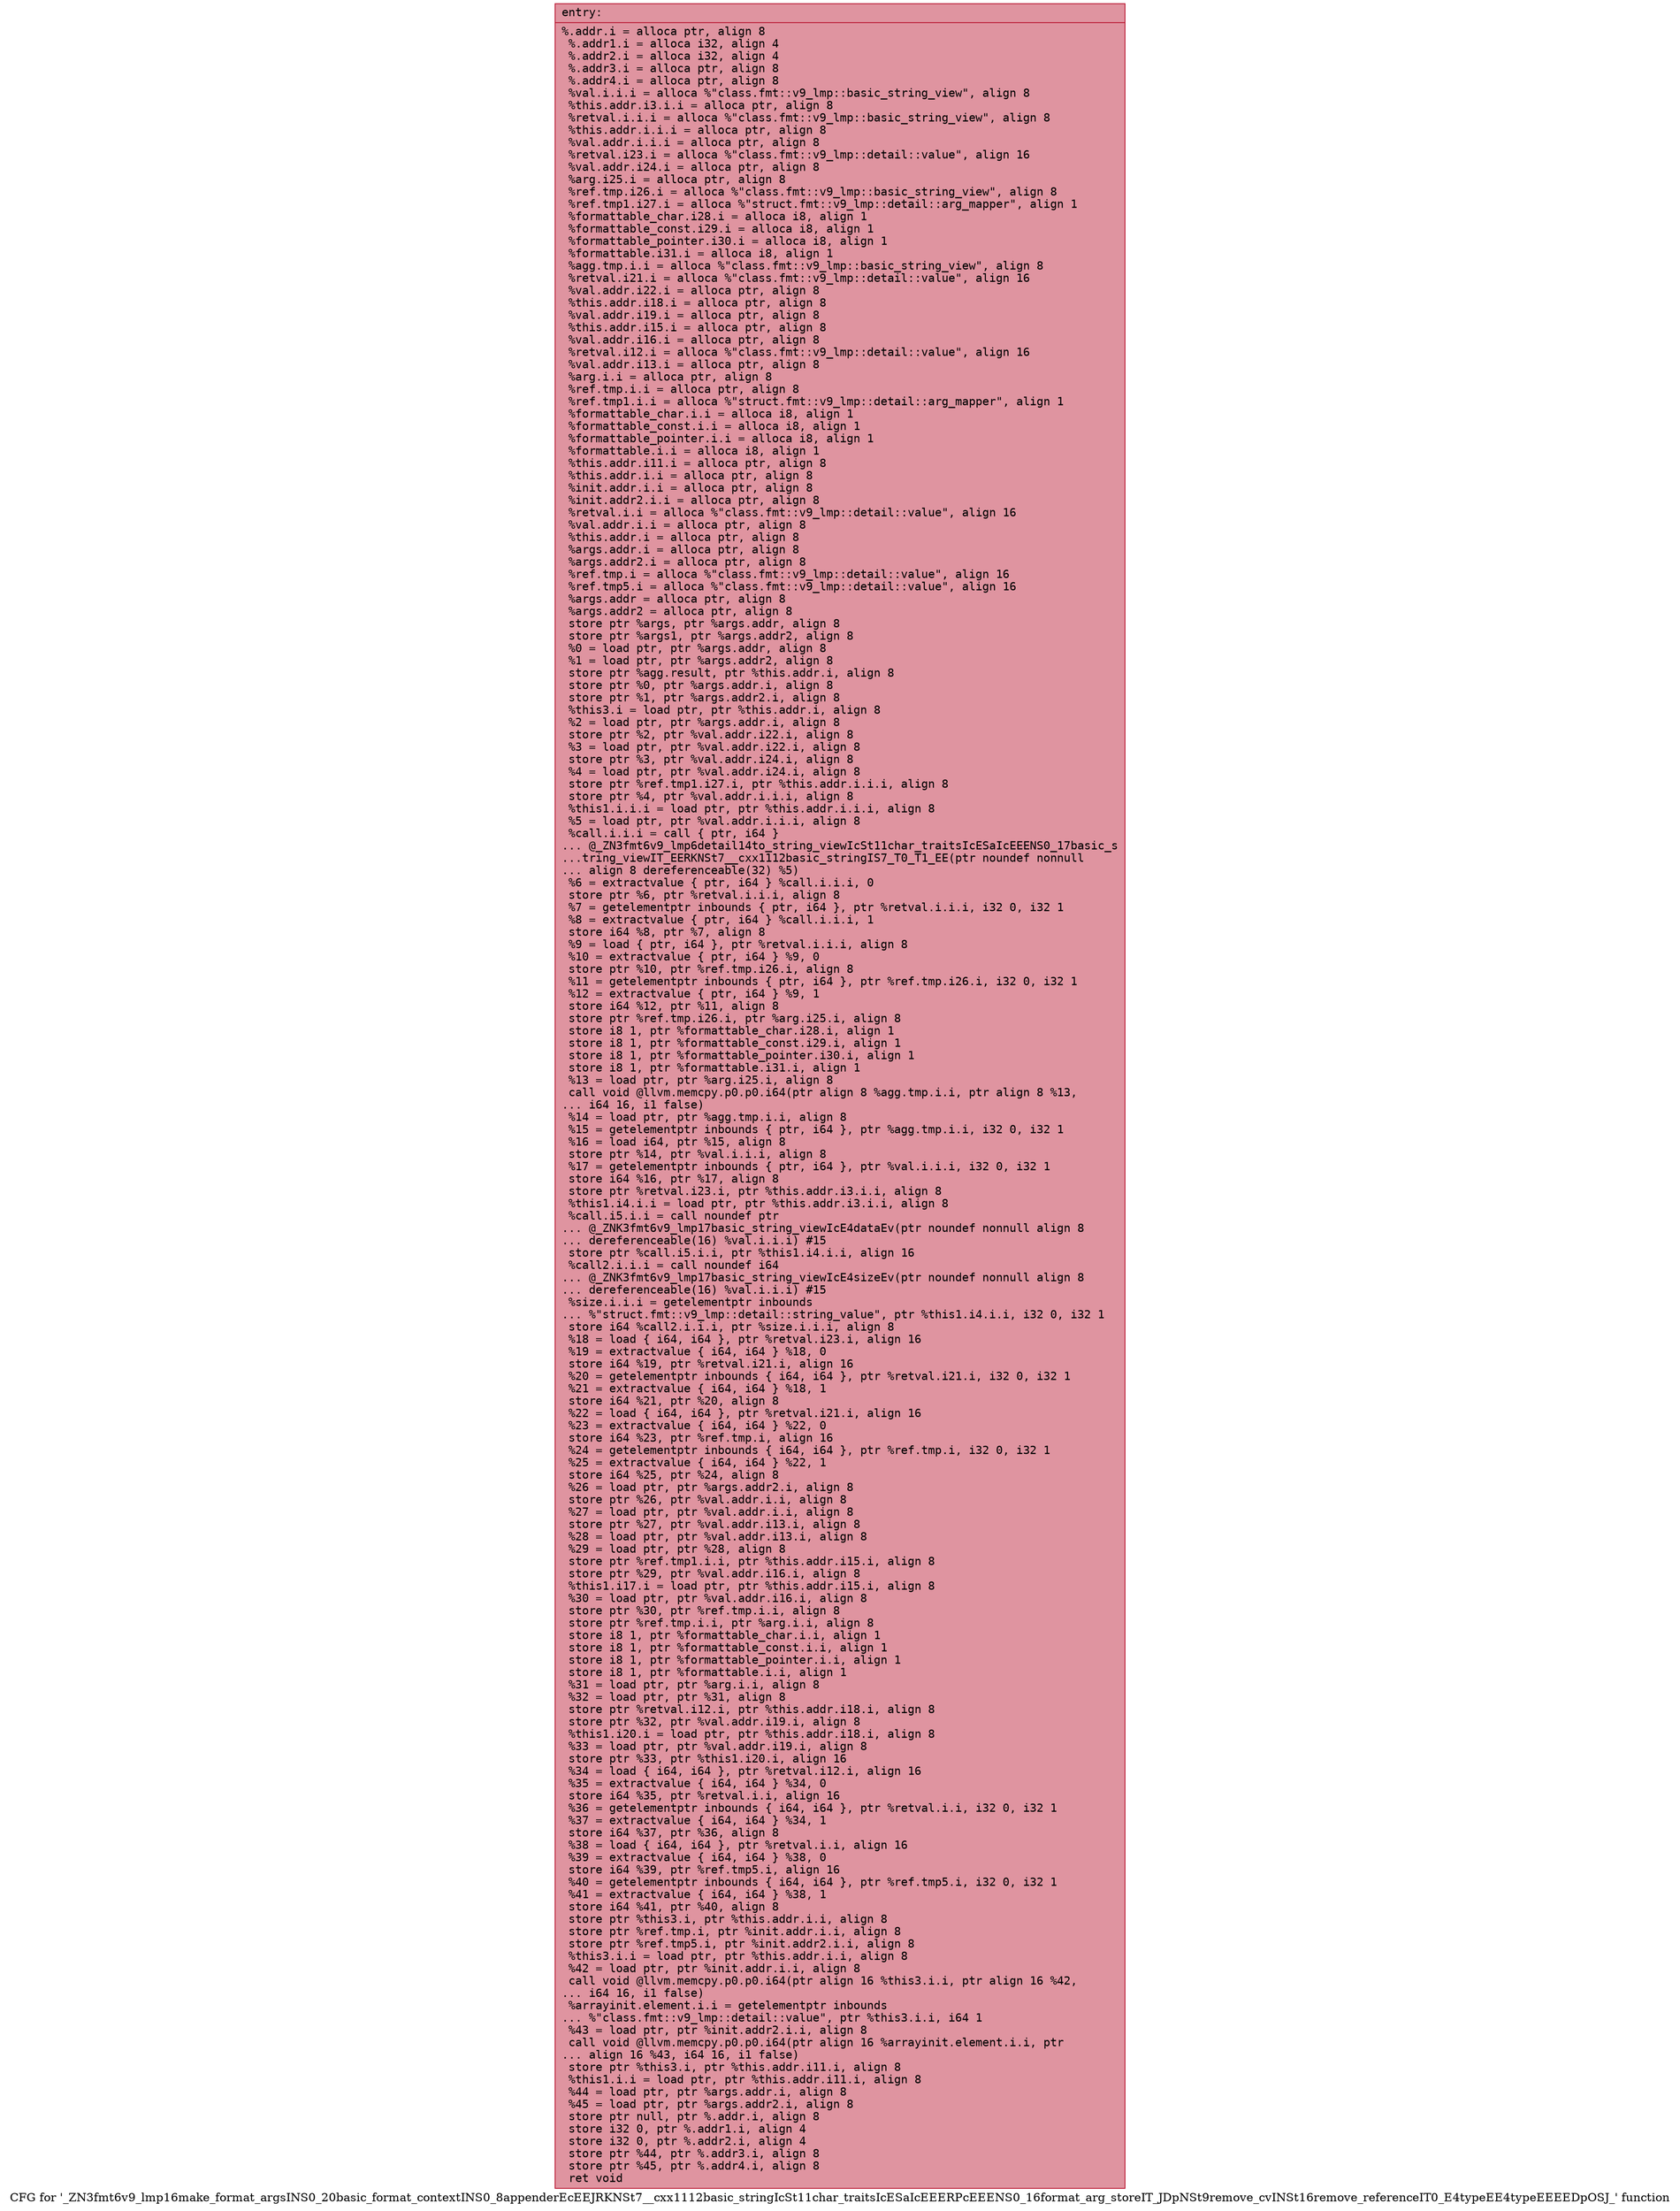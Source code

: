 digraph "CFG for '_ZN3fmt6v9_lmp16make_format_argsINS0_20basic_format_contextINS0_8appenderEcEEJRKNSt7__cxx1112basic_stringIcSt11char_traitsIcESaIcEEERPcEEENS0_16format_arg_storeIT_JDpNSt9remove_cvINSt16remove_referenceIT0_E4typeEE4typeEEEEDpOSJ_' function" {
	label="CFG for '_ZN3fmt6v9_lmp16make_format_argsINS0_20basic_format_contextINS0_8appenderEcEEJRKNSt7__cxx1112basic_stringIcSt11char_traitsIcESaIcEEERPcEEENS0_16format_arg_storeIT_JDpNSt9remove_cvINSt16remove_referenceIT0_E4typeEE4typeEEEEDpOSJ_' function";

	Node0x558e607b66b0 [shape=record,color="#b70d28ff", style=filled, fillcolor="#b70d2870" fontname="Courier",label="{entry:\l|  %.addr.i = alloca ptr, align 8\l  %.addr1.i = alloca i32, align 4\l  %.addr2.i = alloca i32, align 4\l  %.addr3.i = alloca ptr, align 8\l  %.addr4.i = alloca ptr, align 8\l  %val.i.i.i = alloca %\"class.fmt::v9_lmp::basic_string_view\", align 8\l  %this.addr.i3.i.i = alloca ptr, align 8\l  %retval.i.i.i = alloca %\"class.fmt::v9_lmp::basic_string_view\", align 8\l  %this.addr.i.i.i = alloca ptr, align 8\l  %val.addr.i.i.i = alloca ptr, align 8\l  %retval.i23.i = alloca %\"class.fmt::v9_lmp::detail::value\", align 16\l  %val.addr.i24.i = alloca ptr, align 8\l  %arg.i25.i = alloca ptr, align 8\l  %ref.tmp.i26.i = alloca %\"class.fmt::v9_lmp::basic_string_view\", align 8\l  %ref.tmp1.i27.i = alloca %\"struct.fmt::v9_lmp::detail::arg_mapper\", align 1\l  %formattable_char.i28.i = alloca i8, align 1\l  %formattable_const.i29.i = alloca i8, align 1\l  %formattable_pointer.i30.i = alloca i8, align 1\l  %formattable.i31.i = alloca i8, align 1\l  %agg.tmp.i.i = alloca %\"class.fmt::v9_lmp::basic_string_view\", align 8\l  %retval.i21.i = alloca %\"class.fmt::v9_lmp::detail::value\", align 16\l  %val.addr.i22.i = alloca ptr, align 8\l  %this.addr.i18.i = alloca ptr, align 8\l  %val.addr.i19.i = alloca ptr, align 8\l  %this.addr.i15.i = alloca ptr, align 8\l  %val.addr.i16.i = alloca ptr, align 8\l  %retval.i12.i = alloca %\"class.fmt::v9_lmp::detail::value\", align 16\l  %val.addr.i13.i = alloca ptr, align 8\l  %arg.i.i = alloca ptr, align 8\l  %ref.tmp.i.i = alloca ptr, align 8\l  %ref.tmp1.i.i = alloca %\"struct.fmt::v9_lmp::detail::arg_mapper\", align 1\l  %formattable_char.i.i = alloca i8, align 1\l  %formattable_const.i.i = alloca i8, align 1\l  %formattable_pointer.i.i = alloca i8, align 1\l  %formattable.i.i = alloca i8, align 1\l  %this.addr.i11.i = alloca ptr, align 8\l  %this.addr.i.i = alloca ptr, align 8\l  %init.addr.i.i = alloca ptr, align 8\l  %init.addr2.i.i = alloca ptr, align 8\l  %retval.i.i = alloca %\"class.fmt::v9_lmp::detail::value\", align 16\l  %val.addr.i.i = alloca ptr, align 8\l  %this.addr.i = alloca ptr, align 8\l  %args.addr.i = alloca ptr, align 8\l  %args.addr2.i = alloca ptr, align 8\l  %ref.tmp.i = alloca %\"class.fmt::v9_lmp::detail::value\", align 16\l  %ref.tmp5.i = alloca %\"class.fmt::v9_lmp::detail::value\", align 16\l  %args.addr = alloca ptr, align 8\l  %args.addr2 = alloca ptr, align 8\l  store ptr %args, ptr %args.addr, align 8\l  store ptr %args1, ptr %args.addr2, align 8\l  %0 = load ptr, ptr %args.addr, align 8\l  %1 = load ptr, ptr %args.addr2, align 8\l  store ptr %agg.result, ptr %this.addr.i, align 8\l  store ptr %0, ptr %args.addr.i, align 8\l  store ptr %1, ptr %args.addr2.i, align 8\l  %this3.i = load ptr, ptr %this.addr.i, align 8\l  %2 = load ptr, ptr %args.addr.i, align 8\l  store ptr %2, ptr %val.addr.i22.i, align 8\l  %3 = load ptr, ptr %val.addr.i22.i, align 8\l  store ptr %3, ptr %val.addr.i24.i, align 8\l  %4 = load ptr, ptr %val.addr.i24.i, align 8\l  store ptr %ref.tmp1.i27.i, ptr %this.addr.i.i.i, align 8\l  store ptr %4, ptr %val.addr.i.i.i, align 8\l  %this1.i.i.i = load ptr, ptr %this.addr.i.i.i, align 8\l  %5 = load ptr, ptr %val.addr.i.i.i, align 8\l  %call.i.i.i = call \{ ptr, i64 \}\l... @_ZN3fmt6v9_lmp6detail14to_string_viewIcSt11char_traitsIcESaIcEEENS0_17basic_s\l...tring_viewIT_EERKNSt7__cxx1112basic_stringIS7_T0_T1_EE(ptr noundef nonnull\l... align 8 dereferenceable(32) %5)\l  %6 = extractvalue \{ ptr, i64 \} %call.i.i.i, 0\l  store ptr %6, ptr %retval.i.i.i, align 8\l  %7 = getelementptr inbounds \{ ptr, i64 \}, ptr %retval.i.i.i, i32 0, i32 1\l  %8 = extractvalue \{ ptr, i64 \} %call.i.i.i, 1\l  store i64 %8, ptr %7, align 8\l  %9 = load \{ ptr, i64 \}, ptr %retval.i.i.i, align 8\l  %10 = extractvalue \{ ptr, i64 \} %9, 0\l  store ptr %10, ptr %ref.tmp.i26.i, align 8\l  %11 = getelementptr inbounds \{ ptr, i64 \}, ptr %ref.tmp.i26.i, i32 0, i32 1\l  %12 = extractvalue \{ ptr, i64 \} %9, 1\l  store i64 %12, ptr %11, align 8\l  store ptr %ref.tmp.i26.i, ptr %arg.i25.i, align 8\l  store i8 1, ptr %formattable_char.i28.i, align 1\l  store i8 1, ptr %formattable_const.i29.i, align 1\l  store i8 1, ptr %formattable_pointer.i30.i, align 1\l  store i8 1, ptr %formattable.i31.i, align 1\l  %13 = load ptr, ptr %arg.i25.i, align 8\l  call void @llvm.memcpy.p0.p0.i64(ptr align 8 %agg.tmp.i.i, ptr align 8 %13,\l... i64 16, i1 false)\l  %14 = load ptr, ptr %agg.tmp.i.i, align 8\l  %15 = getelementptr inbounds \{ ptr, i64 \}, ptr %agg.tmp.i.i, i32 0, i32 1\l  %16 = load i64, ptr %15, align 8\l  store ptr %14, ptr %val.i.i.i, align 8\l  %17 = getelementptr inbounds \{ ptr, i64 \}, ptr %val.i.i.i, i32 0, i32 1\l  store i64 %16, ptr %17, align 8\l  store ptr %retval.i23.i, ptr %this.addr.i3.i.i, align 8\l  %this1.i4.i.i = load ptr, ptr %this.addr.i3.i.i, align 8\l  %call.i5.i.i = call noundef ptr\l... @_ZNK3fmt6v9_lmp17basic_string_viewIcE4dataEv(ptr noundef nonnull align 8\l... dereferenceable(16) %val.i.i.i) #15\l  store ptr %call.i5.i.i, ptr %this1.i4.i.i, align 16\l  %call2.i.i.i = call noundef i64\l... @_ZNK3fmt6v9_lmp17basic_string_viewIcE4sizeEv(ptr noundef nonnull align 8\l... dereferenceable(16) %val.i.i.i) #15\l  %size.i.i.i = getelementptr inbounds\l... %\"struct.fmt::v9_lmp::detail::string_value\", ptr %this1.i4.i.i, i32 0, i32 1\l  store i64 %call2.i.i.i, ptr %size.i.i.i, align 8\l  %18 = load \{ i64, i64 \}, ptr %retval.i23.i, align 16\l  %19 = extractvalue \{ i64, i64 \} %18, 0\l  store i64 %19, ptr %retval.i21.i, align 16\l  %20 = getelementptr inbounds \{ i64, i64 \}, ptr %retval.i21.i, i32 0, i32 1\l  %21 = extractvalue \{ i64, i64 \} %18, 1\l  store i64 %21, ptr %20, align 8\l  %22 = load \{ i64, i64 \}, ptr %retval.i21.i, align 16\l  %23 = extractvalue \{ i64, i64 \} %22, 0\l  store i64 %23, ptr %ref.tmp.i, align 16\l  %24 = getelementptr inbounds \{ i64, i64 \}, ptr %ref.tmp.i, i32 0, i32 1\l  %25 = extractvalue \{ i64, i64 \} %22, 1\l  store i64 %25, ptr %24, align 8\l  %26 = load ptr, ptr %args.addr2.i, align 8\l  store ptr %26, ptr %val.addr.i.i, align 8\l  %27 = load ptr, ptr %val.addr.i.i, align 8\l  store ptr %27, ptr %val.addr.i13.i, align 8\l  %28 = load ptr, ptr %val.addr.i13.i, align 8\l  %29 = load ptr, ptr %28, align 8\l  store ptr %ref.tmp1.i.i, ptr %this.addr.i15.i, align 8\l  store ptr %29, ptr %val.addr.i16.i, align 8\l  %this1.i17.i = load ptr, ptr %this.addr.i15.i, align 8\l  %30 = load ptr, ptr %val.addr.i16.i, align 8\l  store ptr %30, ptr %ref.tmp.i.i, align 8\l  store ptr %ref.tmp.i.i, ptr %arg.i.i, align 8\l  store i8 1, ptr %formattable_char.i.i, align 1\l  store i8 1, ptr %formattable_const.i.i, align 1\l  store i8 1, ptr %formattable_pointer.i.i, align 1\l  store i8 1, ptr %formattable.i.i, align 1\l  %31 = load ptr, ptr %arg.i.i, align 8\l  %32 = load ptr, ptr %31, align 8\l  store ptr %retval.i12.i, ptr %this.addr.i18.i, align 8\l  store ptr %32, ptr %val.addr.i19.i, align 8\l  %this1.i20.i = load ptr, ptr %this.addr.i18.i, align 8\l  %33 = load ptr, ptr %val.addr.i19.i, align 8\l  store ptr %33, ptr %this1.i20.i, align 16\l  %34 = load \{ i64, i64 \}, ptr %retval.i12.i, align 16\l  %35 = extractvalue \{ i64, i64 \} %34, 0\l  store i64 %35, ptr %retval.i.i, align 16\l  %36 = getelementptr inbounds \{ i64, i64 \}, ptr %retval.i.i, i32 0, i32 1\l  %37 = extractvalue \{ i64, i64 \} %34, 1\l  store i64 %37, ptr %36, align 8\l  %38 = load \{ i64, i64 \}, ptr %retval.i.i, align 16\l  %39 = extractvalue \{ i64, i64 \} %38, 0\l  store i64 %39, ptr %ref.tmp5.i, align 16\l  %40 = getelementptr inbounds \{ i64, i64 \}, ptr %ref.tmp5.i, i32 0, i32 1\l  %41 = extractvalue \{ i64, i64 \} %38, 1\l  store i64 %41, ptr %40, align 8\l  store ptr %this3.i, ptr %this.addr.i.i, align 8\l  store ptr %ref.tmp.i, ptr %init.addr.i.i, align 8\l  store ptr %ref.tmp5.i, ptr %init.addr2.i.i, align 8\l  %this3.i.i = load ptr, ptr %this.addr.i.i, align 8\l  %42 = load ptr, ptr %init.addr.i.i, align 8\l  call void @llvm.memcpy.p0.p0.i64(ptr align 16 %this3.i.i, ptr align 16 %42,\l... i64 16, i1 false)\l  %arrayinit.element.i.i = getelementptr inbounds\l... %\"class.fmt::v9_lmp::detail::value\", ptr %this3.i.i, i64 1\l  %43 = load ptr, ptr %init.addr2.i.i, align 8\l  call void @llvm.memcpy.p0.p0.i64(ptr align 16 %arrayinit.element.i.i, ptr\l... align 16 %43, i64 16, i1 false)\l  store ptr %this3.i, ptr %this.addr.i11.i, align 8\l  %this1.i.i = load ptr, ptr %this.addr.i11.i, align 8\l  %44 = load ptr, ptr %args.addr.i, align 8\l  %45 = load ptr, ptr %args.addr2.i, align 8\l  store ptr null, ptr %.addr.i, align 8\l  store i32 0, ptr %.addr1.i, align 4\l  store i32 0, ptr %.addr2.i, align 4\l  store ptr %44, ptr %.addr3.i, align 8\l  store ptr %45, ptr %.addr4.i, align 8\l  ret void\l}"];
}
